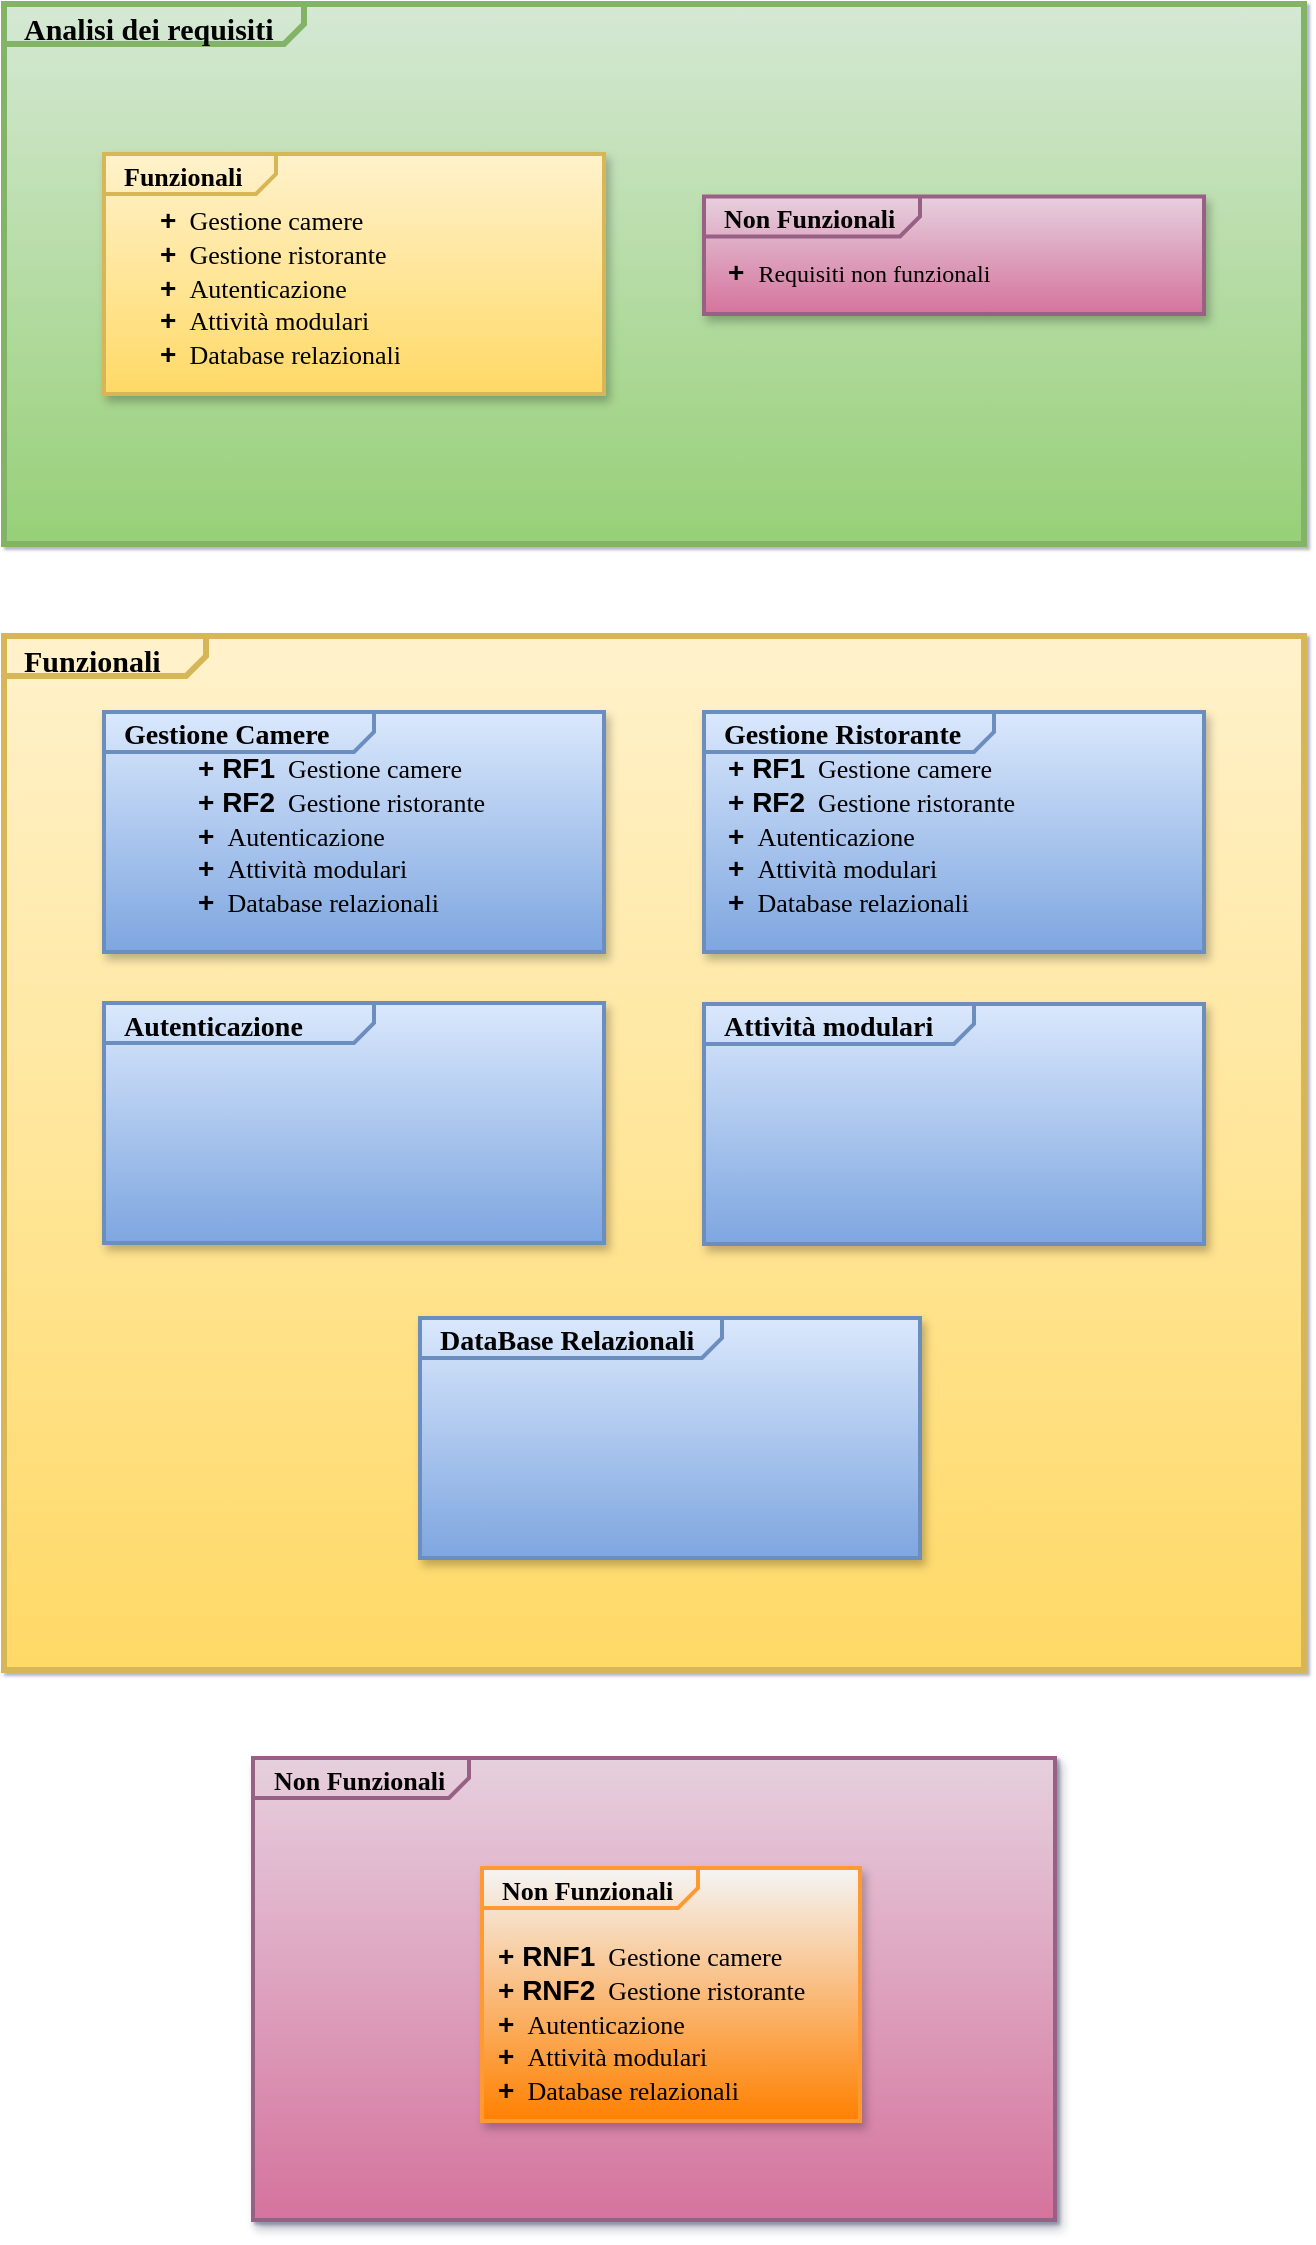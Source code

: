 <mxfile version="14.5.1" type="github">
  <diagram id="C5RBs43oDa-KdzZeNtuy" name="Page-1">
    <mxGraphModel dx="868" dy="450" grid="1" gridSize="11" guides="1" tooltips="1" connect="1" arrows="1" fold="1" page="1" pageScale="1" pageWidth="827" pageHeight="1169" background="none" math="0" shadow="1">
      <root>
        <mxCell id="WIyWlLk6GJQsqaUBKTNV-0" />
        <mxCell id="WIyWlLk6GJQsqaUBKTNV-1" parent="WIyWlLk6GJQsqaUBKTNV-0" />
        <mxCell id="D3HDeSOzt5VXVgKv0Lmd-4" value="&lt;p style=&quot;margin: 0px ; margin-top: 4px ; margin-left: 10px ; text-align: left&quot;&gt;&lt;b&gt;&lt;font face=&quot;Times New Roman&quot; style=&quot;font-size: 15px&quot;&gt;Analisi dei requisiti&lt;/font&gt;&lt;/b&gt;&lt;/p&gt;" style="html=1;shape=mxgraph.sysml.package;align=left;spacingLeft=5;verticalAlign=top;spacingTop=-3;labelX=150;html=1;overflow=fill;strokeColor=#82b366;strokeWidth=3;fillColor=#d5e8d4;gradientColor=#97d077;" vertex="1" parent="WIyWlLk6GJQsqaUBKTNV-1">
          <mxGeometry x="100" y="25" width="650" height="270" as="geometry" />
        </mxCell>
        <mxCell id="D3HDeSOzt5VXVgKv0Lmd-6" value="&lt;p style=&quot;margin: 0px ; margin-top: 4px ; margin-left: 10px ; text-align: left&quot;&gt;&lt;b&gt;&lt;font style=&quot;font-size: 13px&quot; face=&quot;Times New Roman&quot;&gt;Non Funzionali&lt;/font&gt;&lt;/b&gt;&lt;/p&gt;" style="html=1;shape=mxgraph.sysml.package;align=left;spacingLeft=5;verticalAlign=top;spacingTop=-3;labelX=108;html=1;overflow=fill;strokeColor=#996185;strokeWidth=2;fontSize=12;fillColor=#e6d0de;gradientColor=#d5739d;shadow=1;" vertex="1" parent="WIyWlLk6GJQsqaUBKTNV-1">
          <mxGeometry x="450" y="121.25" width="250" height="58.75" as="geometry" />
        </mxCell>
        <mxCell id="D3HDeSOzt5VXVgKv0Lmd-5" value="&lt;p style=&quot;margin: 0px ; margin-top: 4px ; margin-left: 10px ; text-align: left&quot;&gt;&lt;b&gt;&lt;font face=&quot;Times New Roman&quot; style=&quot;font-size: 13px&quot;&gt;Funzionali&lt;/font&gt;&lt;/b&gt;&lt;/p&gt;" style="html=1;shape=mxgraph.sysml.package;align=left;spacingLeft=5;verticalAlign=top;spacingTop=-3;labelX=86;html=1;overflow=fill;fontSize=12;strokeColor=#d6b656;fillColor=#fff2cc;strokeWidth=2;gradientColor=#ffd966;shadow=1;" vertex="1" parent="WIyWlLk6GJQsqaUBKTNV-1">
          <mxGeometry x="150" y="100" width="250" height="120" as="geometry" />
        </mxCell>
        <mxCell id="Pwwx5OgXnvk-JeBYDkTg-12" value="&lt;font&gt;&lt;font&gt;&lt;b&gt;&lt;font style=&quot;font-size: 14px&quot;&gt;+&lt;/font&gt;&lt;font face=&quot;Times New Roman&quot; style=&quot;font-size: 13px&quot;&gt;&amp;nbsp;&amp;nbsp;&lt;/font&gt;&lt;/b&gt;&lt;/font&gt;&lt;span style=&quot;font-size: 13px ; font-family: &amp;#34;times new roman&amp;#34;&quot;&gt;Gestione camere&lt;/span&gt;&lt;br&gt;&lt;b&gt;&lt;font style=&quot;font-size: 14px&quot;&gt;+&lt;/font&gt;&lt;/b&gt;&lt;span style=&quot;font-size: 13px ; font-family: &amp;#34;times new roman&amp;#34;&quot;&gt;&amp;nbsp;&lt;/span&gt;&lt;span style=&quot;font-size: 13px ; font-family: &amp;#34;times new roman&amp;#34;&quot;&gt;&amp;nbsp;Gestione ristorante&lt;/span&gt;&lt;br&gt;&lt;b&gt;&lt;font style=&quot;font-size: 14px&quot;&gt;+&lt;/font&gt;&lt;/b&gt;&lt;span style=&quot;font-size: 13px ; font-family: &amp;#34;times new roman&amp;#34;&quot;&gt;&amp;nbsp;&amp;nbsp;&lt;/span&gt;&lt;span style=&quot;font-size: 13px ; font-family: &amp;#34;times new roman&amp;#34;&quot;&gt;Autenticazione&lt;/span&gt;&lt;br&gt;&lt;b&gt;&lt;font style=&quot;font-size: 14px&quot;&gt;+&lt;/font&gt;&lt;/b&gt;&lt;span style=&quot;font-size: 13px ; font-family: &amp;#34;times new roman&amp;#34;&quot;&gt;&amp;nbsp;&lt;/span&gt;&lt;span style=&quot;font-size: 13px ; font-family: &amp;#34;times new roman&amp;#34;&quot;&gt;&amp;nbsp;Attività modulari&lt;/span&gt;&lt;br&gt;&lt;b&gt;&lt;font style=&quot;font-size: 14px&quot;&gt;+&lt;/font&gt;&lt;/b&gt;&lt;span style=&quot;font-size: 13px ; font-family: &amp;#34;times new roman&amp;#34;&quot;&gt;&amp;nbsp;&lt;/span&gt;&lt;span style=&quot;font-size: 13px ; font-family: &amp;#34;times new roman&amp;#34;&quot;&gt;&amp;nbsp;Database relazionali&lt;/span&gt;&lt;/font&gt;" style="text;strokeColor=none;fillColor=none;html=1;whiteSpace=wrap;verticalAlign=middle;overflow=hidden;" parent="WIyWlLk6GJQsqaUBKTNV-1" vertex="1">
          <mxGeometry x="176" y="122.5" width="160" height="85" as="geometry" />
        </mxCell>
        <mxCell id="Pwwx5OgXnvk-JeBYDkTg-14" value="&lt;b style=&quot;font-size: 14px&quot;&gt;+&lt;font face=&quot;Times New Roman&quot;&gt;&amp;nbsp;&amp;nbsp;&lt;/font&gt;&lt;/b&gt;&lt;span style=&quot;font-family: &amp;#34;times new roman&amp;#34;&quot;&gt;Requisiti non funzionali&lt;/span&gt;&lt;br&gt;&lt;div&gt;&lt;br&gt;&lt;/div&gt;" style="text;html=1;whiteSpace=wrap;verticalAlign=middle;overflow=hidden;" parent="WIyWlLk6GJQsqaUBKTNV-1" vertex="1">
          <mxGeometry x="460" y="148" width="180" height="30" as="geometry" />
        </mxCell>
        <mxCell id="D3HDeSOzt5VXVgKv0Lmd-0" value="&lt;p style=&quot;margin: 0px ; margin-top: 4px ; margin-left: 10px ; text-align: left&quot;&gt;&lt;b&gt;&lt;font style=&quot;font-size: 15px&quot; face=&quot;Times New Roman&quot;&gt;Funzionali&lt;/font&gt;&lt;/b&gt;&lt;/p&gt;" style="html=1;shape=mxgraph.sysml.package;align=left;spacingLeft=5;verticalAlign=top;spacingTop=0;labelX=101;html=1;overflow=fill;strokeColor=#d6b656;fillColor=#fff2cc;gradientColor=#ffd966;strokeWidth=3;noLabel=0;autosize=0;" vertex="1" parent="WIyWlLk6GJQsqaUBKTNV-1">
          <mxGeometry x="100" y="341" width="650" height="517" as="geometry" />
        </mxCell>
        <mxCell id="D3HDeSOzt5VXVgKv0Lmd-7" value="&lt;p style=&quot;margin: 0px ; margin-top: 4px ; margin-left: 10px ; text-align: left&quot;&gt;&lt;b&gt;&lt;font style=&quot;font-size: 14px&quot; face=&quot;Times New Roman&quot;&gt;Gestione Camere&lt;/font&gt;&lt;/b&gt;&lt;/p&gt;" style="html=1;shape=mxgraph.sysml.package;align=left;spacingLeft=5;verticalAlign=top;spacingTop=-3;labelX=135;html=1;overflow=fill;strokeColor=#6c8ebf;strokeWidth=2;fontSize=12;fillColor=#dae8fc;gradientColor=#7ea6e0;shadow=1;" vertex="1" parent="WIyWlLk6GJQsqaUBKTNV-1">
          <mxGeometry x="150" y="379" width="250" height="120" as="geometry" />
        </mxCell>
        <mxCell id="D3HDeSOzt5VXVgKv0Lmd-9" value="&lt;p style=&quot;margin: 0px ; margin-top: 4px ; margin-left: 10px ; text-align: left&quot;&gt;&lt;b&gt;&lt;font style=&quot;font-size: 14px&quot; face=&quot;Times New Roman&quot;&gt;Gestione Ristorante&lt;/font&gt;&lt;/b&gt;&lt;/p&gt;" style="html=1;shape=mxgraph.sysml.package;align=left;spacingLeft=5;verticalAlign=top;spacingTop=-3;labelX=145;html=1;overflow=fill;strokeColor=#6c8ebf;strokeWidth=2;fontSize=12;fillColor=#dae8fc;gradientColor=#7ea6e0;shadow=1;" vertex="1" parent="WIyWlLk6GJQsqaUBKTNV-1">
          <mxGeometry x="450" y="379" width="250" height="120" as="geometry" />
        </mxCell>
        <mxCell id="D3HDeSOzt5VXVgKv0Lmd-12" value="&lt;font&gt;&lt;font&gt;&lt;b&gt;&lt;font style=&quot;font-size: 14px&quot;&gt;+ RF1&lt;/font&gt;&lt;font face=&quot;Times New Roman&quot; style=&quot;font-size: 13px&quot;&gt;&amp;nbsp;&amp;nbsp;&lt;/font&gt;&lt;/b&gt;&lt;/font&gt;&lt;span style=&quot;font-size: 13px ; font-family: &amp;#34;times new roman&amp;#34;&quot;&gt;Gestione camere&lt;/span&gt;&lt;br&gt;&lt;b&gt;&lt;font style=&quot;font-size: 14px&quot;&gt;+ RF2&lt;/font&gt;&lt;/b&gt;&lt;span style=&quot;font-size: 13px ; font-family: &amp;#34;times new roman&amp;#34;&quot;&gt;&amp;nbsp;&lt;/span&gt;&lt;span style=&quot;font-size: 13px ; font-family: &amp;#34;times new roman&amp;#34;&quot;&gt;&amp;nbsp;Gestione ristorante&lt;/span&gt;&lt;br&gt;&lt;b&gt;&lt;font style=&quot;font-size: 14px&quot;&gt;+&lt;/font&gt;&lt;/b&gt;&lt;span style=&quot;font-size: 13px ; font-family: &amp;#34;times new roman&amp;#34;&quot;&gt;&amp;nbsp;&amp;nbsp;&lt;/span&gt;&lt;span style=&quot;font-size: 13px ; font-family: &amp;#34;times new roman&amp;#34;&quot;&gt;Autenticazione&lt;/span&gt;&lt;br&gt;&lt;b&gt;&lt;font style=&quot;font-size: 14px&quot;&gt;+&lt;/font&gt;&lt;/b&gt;&lt;span style=&quot;font-size: 13px ; font-family: &amp;#34;times new roman&amp;#34;&quot;&gt;&amp;nbsp;&lt;/span&gt;&lt;span style=&quot;font-size: 13px ; font-family: &amp;#34;times new roman&amp;#34;&quot;&gt;&amp;nbsp;Attività modulari&lt;/span&gt;&lt;br&gt;&lt;b&gt;&lt;font style=&quot;font-size: 14px&quot;&gt;+&lt;/font&gt;&lt;/b&gt;&lt;span style=&quot;font-size: 13px ; font-family: &amp;#34;times new roman&amp;#34;&quot;&gt;&amp;nbsp;&lt;/span&gt;&lt;span style=&quot;font-size: 13px ; font-family: &amp;#34;times new roman&amp;#34;&quot;&gt;&amp;nbsp;Database relazionali&lt;/span&gt;&lt;/font&gt;" style="text;strokeColor=none;fillColor=none;html=1;whiteSpace=wrap;verticalAlign=middle;overflow=hidden;" vertex="1" parent="WIyWlLk6GJQsqaUBKTNV-1">
          <mxGeometry x="195" y="396.5" width="160" height="85" as="geometry" />
        </mxCell>
        <mxCell id="D3HDeSOzt5VXVgKv0Lmd-13" value="&lt;font&gt;&lt;font&gt;&lt;b&gt;&lt;font style=&quot;font-size: 14px&quot;&gt;+ RF1&lt;/font&gt;&lt;font face=&quot;Times New Roman&quot; style=&quot;font-size: 13px&quot;&gt;&amp;nbsp;&amp;nbsp;&lt;/font&gt;&lt;/b&gt;&lt;/font&gt;&lt;span style=&quot;font-size: 13px ; font-family: &amp;#34;times new roman&amp;#34;&quot;&gt;Gestione camere&lt;/span&gt;&lt;br&gt;&lt;b&gt;&lt;font style=&quot;font-size: 14px&quot;&gt;+ RF2&lt;/font&gt;&lt;/b&gt;&lt;span style=&quot;font-size: 13px ; font-family: &amp;#34;times new roman&amp;#34;&quot;&gt;&amp;nbsp;&lt;/span&gt;&lt;span style=&quot;font-size: 13px ; font-family: &amp;#34;times new roman&amp;#34;&quot;&gt;&amp;nbsp;Gestione ristorante&lt;/span&gt;&lt;br&gt;&lt;b&gt;&lt;font style=&quot;font-size: 14px&quot;&gt;+&lt;/font&gt;&lt;/b&gt;&lt;span style=&quot;font-size: 13px ; font-family: &amp;#34;times new roman&amp;#34;&quot;&gt;&amp;nbsp;&amp;nbsp;&lt;/span&gt;&lt;span style=&quot;font-size: 13px ; font-family: &amp;#34;times new roman&amp;#34;&quot;&gt;Autenticazione&lt;/span&gt;&lt;br&gt;&lt;b&gt;&lt;font style=&quot;font-size: 14px&quot;&gt;+&lt;/font&gt;&lt;/b&gt;&lt;span style=&quot;font-size: 13px ; font-family: &amp;#34;times new roman&amp;#34;&quot;&gt;&amp;nbsp;&lt;/span&gt;&lt;span style=&quot;font-size: 13px ; font-family: &amp;#34;times new roman&amp;#34;&quot;&gt;&amp;nbsp;Attività modulari&lt;/span&gt;&lt;br&gt;&lt;b&gt;&lt;font style=&quot;font-size: 14px&quot;&gt;+&lt;/font&gt;&lt;/b&gt;&lt;span style=&quot;font-size: 13px ; font-family: &amp;#34;times new roman&amp;#34;&quot;&gt;&amp;nbsp;&lt;/span&gt;&lt;span style=&quot;font-size: 13px ; font-family: &amp;#34;times new roman&amp;#34;&quot;&gt;&amp;nbsp;Database relazionali&lt;/span&gt;&lt;/font&gt;" style="text;strokeColor=none;fillColor=none;html=1;whiteSpace=wrap;verticalAlign=middle;overflow=hidden;" vertex="1" parent="WIyWlLk6GJQsqaUBKTNV-1">
          <mxGeometry x="460" y="396.5" width="160" height="85" as="geometry" />
        </mxCell>
        <mxCell id="D3HDeSOzt5VXVgKv0Lmd-14" value="&lt;p style=&quot;margin: 0px ; margin-top: 4px ; margin-left: 10px ; text-align: left&quot;&gt;&lt;b&gt;&lt;font style=&quot;font-size: 14px&quot; face=&quot;Times New Roman&quot;&gt;Autenticazione&lt;/font&gt;&lt;/b&gt;&lt;/p&gt;" style="html=1;shape=mxgraph.sysml.package;align=left;spacingLeft=5;verticalAlign=top;spacingTop=-3;labelX=135;html=1;overflow=fill;strokeColor=#6c8ebf;strokeWidth=2;fontSize=12;fillColor=#dae8fc;gradientColor=#7ea6e0;shadow=1;" vertex="1" parent="WIyWlLk6GJQsqaUBKTNV-1">
          <mxGeometry x="150" y="524.5" width="250" height="120" as="geometry" />
        </mxCell>
        <mxCell id="D3HDeSOzt5VXVgKv0Lmd-15" value="&lt;p style=&quot;margin: 0px ; margin-top: 4px ; margin-left: 10px ; text-align: left&quot;&gt;&lt;b&gt;&lt;font style=&quot;font-size: 14px&quot; face=&quot;Times New Roman&quot;&gt;Attività modulari&lt;/font&gt;&lt;/b&gt;&lt;/p&gt;" style="html=1;shape=mxgraph.sysml.package;align=left;spacingLeft=5;verticalAlign=top;spacingTop=-3;labelX=135;html=1;overflow=fill;strokeColor=#6c8ebf;strokeWidth=2;fontSize=12;fillColor=#dae8fc;gradientColor=#7ea6e0;shadow=1;" vertex="1" parent="WIyWlLk6GJQsqaUBKTNV-1">
          <mxGeometry x="450" y="525" width="250" height="120" as="geometry" />
        </mxCell>
        <mxCell id="D3HDeSOzt5VXVgKv0Lmd-16" value="&lt;p style=&quot;margin: 0px ; margin-top: 4px ; margin-left: 10px ; text-align: left&quot;&gt;&lt;b&gt;&lt;font style=&quot;font-size: 14px&quot; face=&quot;Times New Roman&quot;&gt;DataBase Relazionali&lt;/font&gt;&lt;/b&gt;&lt;/p&gt;" style="html=1;shape=mxgraph.sysml.package;align=left;spacingLeft=5;verticalAlign=top;spacingTop=-3;labelX=151;html=1;overflow=fill;strokeColor=#6c8ebf;strokeWidth=2;fontSize=12;fillColor=#dae8fc;gradientColor=#7ea6e0;shadow=1;" vertex="1" parent="WIyWlLk6GJQsqaUBKTNV-1">
          <mxGeometry x="308" y="682" width="250" height="120" as="geometry" />
        </mxCell>
        <mxCell id="D3HDeSOzt5VXVgKv0Lmd-18" value="&lt;p style=&quot;margin: 0px ; margin-top: 4px ; margin-left: 10px ; text-align: left&quot;&gt;&lt;b&gt;&lt;font style=&quot;font-size: 13px&quot; face=&quot;Times New Roman&quot;&gt;Non Funzionali&lt;/font&gt;&lt;/b&gt;&lt;/p&gt;" style="html=1;shape=mxgraph.sysml.package;align=left;spacingLeft=5;verticalAlign=top;spacingTop=-3;labelX=108;html=1;overflow=fill;strokeWidth=2;fontSize=12;fillColor=#e6d0de;shadow=1;gradientColor=#d5739d;strokeColor=#996185;" vertex="1" parent="WIyWlLk6GJQsqaUBKTNV-1">
          <mxGeometry x="224.5" y="902" width="401" height="231" as="geometry" />
        </mxCell>
        <mxCell id="D3HDeSOzt5VXVgKv0Lmd-19" value="&lt;p style=&quot;margin: 0px ; margin-top: 4px ; margin-left: 10px ; text-align: left&quot;&gt;&lt;b&gt;&lt;font style=&quot;font-size: 13px&quot; face=&quot;Times New Roman&quot;&gt;Non Funzionali&lt;/font&gt;&lt;/b&gt;&lt;/p&gt;" style="html=1;shape=mxgraph.sysml.package;align=left;spacingLeft=5;verticalAlign=top;spacingTop=-3;labelX=108;html=1;overflow=fill;strokeWidth=2;fontSize=12;fillColor=#f5f5f5;shadow=1;gradientColor=#FF8000;strokeColor=#FF9933;" vertex="1" parent="WIyWlLk6GJQsqaUBKTNV-1">
          <mxGeometry x="339" y="957" width="189" height="126.5" as="geometry" />
        </mxCell>
        <mxCell id="D3HDeSOzt5VXVgKv0Lmd-20" value="&lt;font&gt;&lt;font&gt;&lt;b&gt;&lt;font style=&quot;font-size: 14px&quot;&gt;+ RNF1&lt;/font&gt;&lt;font face=&quot;Times New Roman&quot; style=&quot;font-size: 13px&quot;&gt;&amp;nbsp;&amp;nbsp;&lt;/font&gt;&lt;/b&gt;&lt;/font&gt;&lt;span style=&quot;font-size: 13px ; font-family: &amp;#34;times new roman&amp;#34;&quot;&gt;Gestione camere&lt;/span&gt;&lt;br&gt;&lt;b&gt;&lt;font style=&quot;font-size: 14px&quot;&gt;+ RNF2&lt;/font&gt;&lt;/b&gt;&lt;span style=&quot;font-size: 13px ; font-family: &amp;#34;times new roman&amp;#34;&quot;&gt;&amp;nbsp;&lt;/span&gt;&lt;span style=&quot;font-size: 13px ; font-family: &amp;#34;times new roman&amp;#34;&quot;&gt;&amp;nbsp;Gestione ristorante&lt;/span&gt;&lt;br&gt;&lt;b&gt;&lt;font style=&quot;font-size: 14px&quot;&gt;+&lt;/font&gt;&lt;/b&gt;&lt;span style=&quot;font-size: 13px ; font-family: &amp;#34;times new roman&amp;#34;&quot;&gt;&amp;nbsp;&amp;nbsp;&lt;/span&gt;&lt;span style=&quot;font-size: 13px ; font-family: &amp;#34;times new roman&amp;#34;&quot;&gt;Autenticazione&lt;/span&gt;&lt;br&gt;&lt;b&gt;&lt;font style=&quot;font-size: 14px&quot;&gt;+&lt;/font&gt;&lt;/b&gt;&lt;span style=&quot;font-size: 13px ; font-family: &amp;#34;times new roman&amp;#34;&quot;&gt;&amp;nbsp;&lt;/span&gt;&lt;span style=&quot;font-size: 13px ; font-family: &amp;#34;times new roman&amp;#34;&quot;&gt;&amp;nbsp;Attività modulari&lt;/span&gt;&lt;br&gt;&lt;b&gt;&lt;font style=&quot;font-size: 14px&quot;&gt;+&lt;/font&gt;&lt;/b&gt;&lt;span style=&quot;font-size: 13px ; font-family: &amp;#34;times new roman&amp;#34;&quot;&gt;&amp;nbsp;&lt;/span&gt;&lt;span style=&quot;font-size: 13px ; font-family: &amp;#34;times new roman&amp;#34;&quot;&gt;&amp;nbsp;Database relazionali&lt;/span&gt;&lt;/font&gt;" style="text;strokeColor=none;fillColor=none;html=1;whiteSpace=wrap;verticalAlign=middle;overflow=hidden;" vertex="1" parent="WIyWlLk6GJQsqaUBKTNV-1">
          <mxGeometry x="345" y="990" width="160" height="85" as="geometry" />
        </mxCell>
      </root>
    </mxGraphModel>
  </diagram>
</mxfile>
